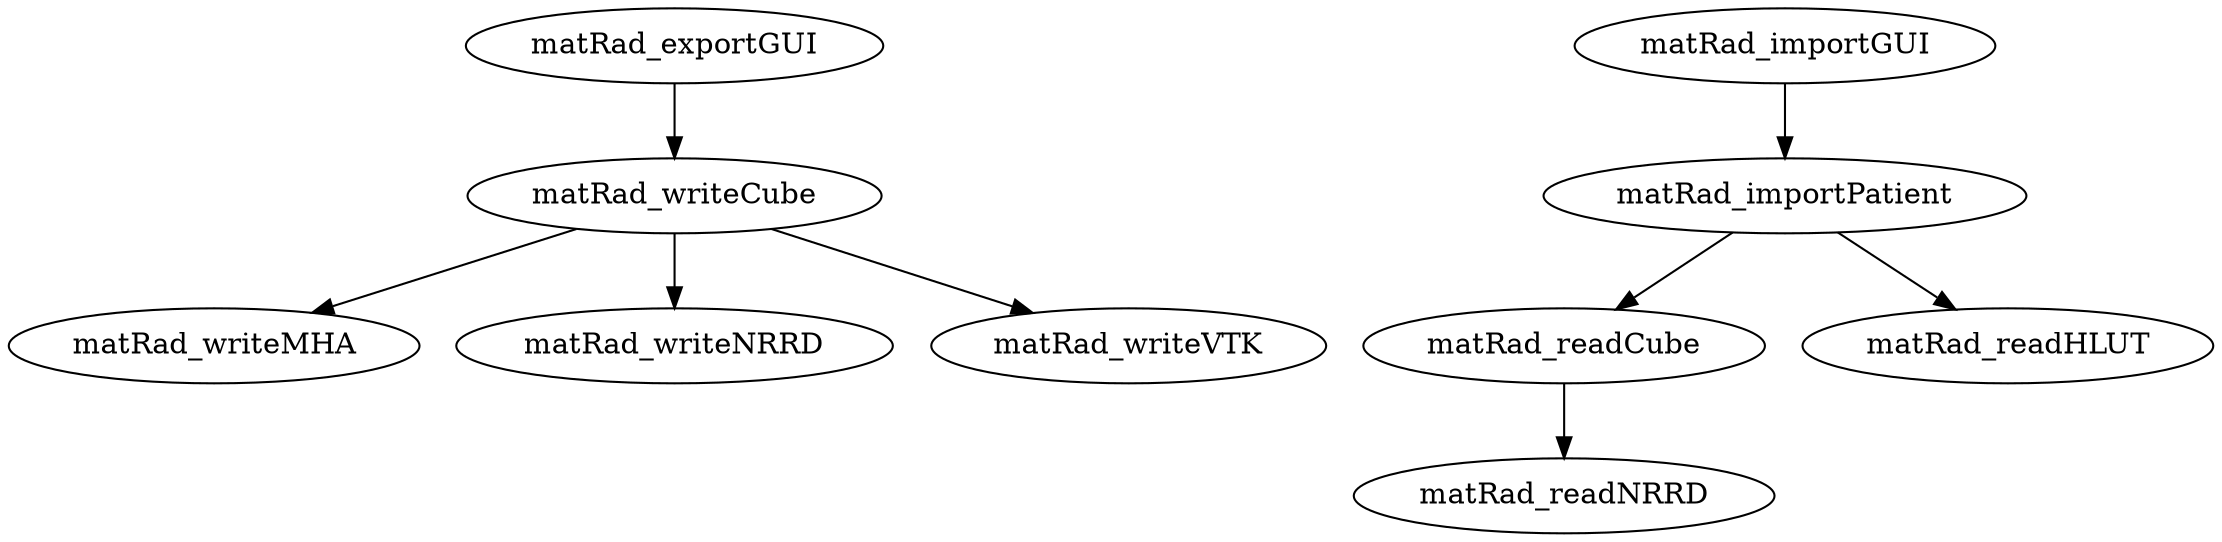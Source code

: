 /* Created by mdot for Matlab */
digraph m2html {
  matRad_exportGUI -> matRad_writeCube;
  matRad_importGUI -> matRad_importPatient;
  matRad_importPatient -> matRad_readCube;
  matRad_importPatient -> matRad_readHLUT;
  matRad_readCube -> matRad_readNRRD;
  matRad_writeCube -> matRad_writeMHA;
  matRad_writeCube -> matRad_writeNRRD;
  matRad_writeCube -> matRad_writeVTK;

  matRad_exportGUI [URL="matRad_exportGUI.html"];
  matRad_importGUI [URL="matRad_importGUI.html"];
  matRad_importPatient [URL="matRad_importPatient.html"];
  matRad_readCube [URL="matRad_readCube.html"];
  matRad_readHLUT [URL="matRad_readHLUT.html"];
  matRad_readNRRD [URL="matRad_readNRRD.html"];
  matRad_writeCube [URL="matRad_writeCube.html"];
  matRad_writeMHA [URL="matRad_writeMHA.html"];
  matRad_writeNRRD [URL="matRad_writeNRRD.html"];
  matRad_writeVTK [URL="matRad_writeVTK.html"];
}